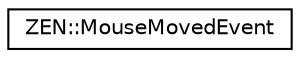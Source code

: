 digraph "Graphical Class Hierarchy"
{
 // LATEX_PDF_SIZE
  edge [fontname="Helvetica",fontsize="10",labelfontname="Helvetica",labelfontsize="10"];
  node [fontname="Helvetica",fontsize="10",shape=record];
  rankdir="LR";
  Node0 [label="ZEN::MouseMovedEvent",height=0.2,width=0.4,color="black", fillcolor="white", style="filled",URL="$structZEN_1_1MouseMovedEvent.html",tooltip=" "];
}
